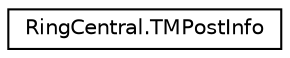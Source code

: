 digraph "Graphical Class Hierarchy"
{
 // LATEX_PDF_SIZE
  edge [fontname="Helvetica",fontsize="10",labelfontname="Helvetica",labelfontsize="10"];
  node [fontname="Helvetica",fontsize="10",shape=record];
  rankdir="LR";
  Node0 [label="RingCentral.TMPostInfo",height=0.2,width=0.4,color="black", fillcolor="white", style="filled",URL="$classRingCentral_1_1TMPostInfo.html",tooltip=" "];
}
